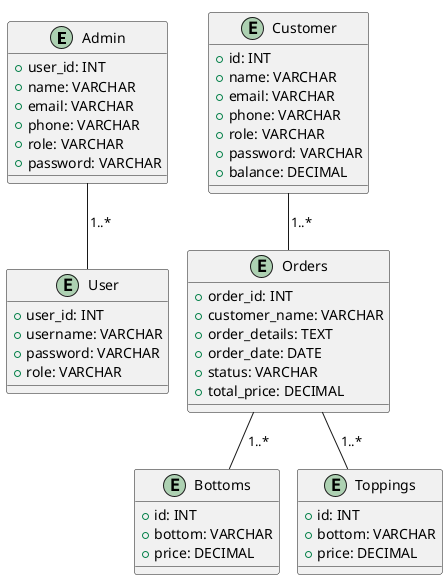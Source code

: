 @startuml ERDiagram
!pragma layout smetana

entity Admin {
    +user_id: INT
    +name: VARCHAR
    +email: VARCHAR
    +phone: VARCHAR
    +role: VARCHAR
    +password: VARCHAR
}

entity Bottoms {
    +id: INT
    +bottom: VARCHAR
    +price: DECIMAL
}

entity Toppings {
    +id: INT
    +bottom: VARCHAR
    +price: DECIMAL
}

entity Customer {
    +id: INT
    +name: VARCHAR
    +email: VARCHAR
    +phone: VARCHAR
    +role: VARCHAR
    +password: VARCHAR
    +balance: DECIMAL
}

entity Orders {
    +order_id: INT
    +customer_name: VARCHAR
    +order_details: TEXT
    +order_date: DATE
    +status: VARCHAR
    +total_price: DECIMAL
}

entity User {
    +user_id: INT
    +username: VARCHAR
    +password: VARCHAR
    +role: VARCHAR
}

Admin -- User : "1..*"
Customer -- Orders : "1..*"
Orders -- Bottoms : "1..*"
Orders -- Toppings : "1..*"

@enduml
